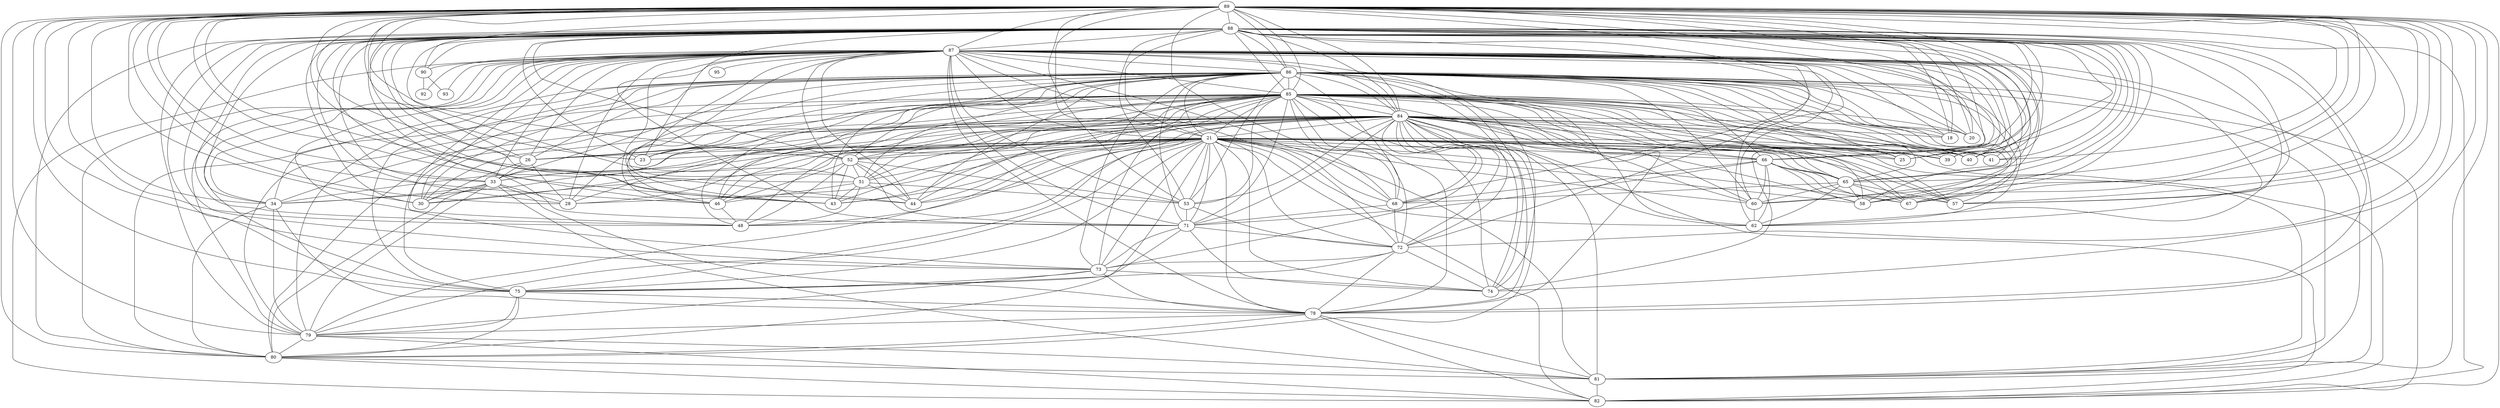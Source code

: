 strict graph{
84 -- 18
85 -- 18
86 -- 18
87 -- 18
88 -- 18
89 -- 18
84 -- 20
85 -- 20
86 -- 20
87 -- 20
88 -- 20
89 -- 20
84 -- 21
85 -- 21
86 -- 21
87 -- 21
88 -- 21
89 -- 21
84 -- 23
85 -- 23
21 -- 23
86 -- 23
87 -- 23
88 -- 23
89 -- 23
84 -- 25
85 -- 25
21 -- 25
86 -- 25
87 -- 25
88 -- 25
89 -- 25
84 -- 26
85 -- 26
21 -- 26
86 -- 26
87 -- 26
88 -- 26
89 -- 26
33 -- 28
84 -- 28
85 -- 28
21 -- 28
86 -- 28
87 -- 28
88 -- 28
89 -- 28
26 -- 28
33 -- 30
84 -- 30
85 -- 30
21 -- 30
86 -- 30
87 -- 30
88 -- 30
89 -- 30
26 -- 30
84 -- 33
85 -- 33
21 -- 33
86 -- 33
87 -- 33
88 -- 33
89 -- 33
26 -- 33
33 -- 34
84 -- 34
85 -- 34
21 -- 34
86 -- 34
87 -- 34
88 -- 34
89 -- 34
84 -- 39
85 -- 39
21 -- 39
86 -- 39
87 -- 39
88 -- 39
89 -- 39
84 -- 40
85 -- 40
21 -- 40
86 -- 40
87 -- 40
88 -- 40
89 -- 40
84 -- 41
85 -- 41
21 -- 41
86 -- 41
87 -- 41
88 -- 41
89 -- 41
51 -- 43
84 -- 43
52 -- 43
85 -- 43
21 -- 43
86 -- 43
87 -- 43
88 -- 43
89 -- 43
51 -- 44
84 -- 44
52 -- 44
85 -- 44
21 -- 44
86 -- 44
87 -- 44
88 -- 44
89 -- 44
51 -- 46
84 -- 46
52 -- 46
85 -- 46
21 -- 46
86 -- 46
87 -- 46
88 -- 46
89 -- 46
51 -- 48
84 -- 48
52 -- 48
85 -- 48
21 -- 48
86 -- 48
87 -- 48
88 -- 48
89 -- 48
46 -- 48
84 -- 51
52 -- 51
85 -- 51
21 -- 51
86 -- 51
87 -- 51
88 -- 51
89 -- 51
84 -- 52
85 -- 52
21 -- 52
86 -- 52
87 -- 52
88 -- 52
89 -- 52
51 -- 53
84 -- 53
52 -- 53
85 -- 53
21 -- 53
86 -- 53
87 -- 53
88 -- 53
89 -- 53
65 -- 57
66 -- 57
84 -- 57
85 -- 57
21 -- 57
86 -- 57
87 -- 57
88 -- 57
89 -- 57
65 -- 58
66 -- 58
84 -- 58
85 -- 58
21 -- 58
86 -- 58
87 -- 58
88 -- 58
89 -- 58
65 -- 60
66 -- 60
84 -- 60
85 -- 60
21 -- 60
86 -- 60
87 -- 60
88 -- 60
89 -- 60
65 -- 62
66 -- 62
84 -- 62
85 -- 62
21 -- 62
86 -- 62
87 -- 62
88 -- 62
89 -- 62
60 -- 62
66 -- 65
84 -- 65
85 -- 65
21 -- 65
86 -- 65
87 -- 65
88 -- 65
89 -- 65
84 -- 66
85 -- 66
21 -- 66
86 -- 66
87 -- 66
88 -- 66
89 -- 66
65 -- 67
66 -- 67
84 -- 67
85 -- 67
21 -- 67
86 -- 67
87 -- 67
88 -- 67
89 -- 67
65 -- 68
66 -- 68
84 -- 68
85 -- 68
21 -- 68
86 -- 68
87 -- 68
88 -- 68
89 -- 68
66 -- 71
84 -- 71
68 -- 71
52 -- 71
85 -- 71
21 -- 71
53 -- 71
86 -- 71
87 -- 71
88 -- 71
89 -- 71
84 -- 72
68 -- 72
85 -- 72
21 -- 72
53 -- 72
86 -- 72
87 -- 72
71 -- 72
88 -- 72
89 -- 72
84 -- 73
85 -- 73
21 -- 73
86 -- 73
87 -- 73
71 -- 73
88 -- 73
72 -- 73
89 -- 73
84 -- 74
85 -- 74
21 -- 74
86 -- 74
87 -- 74
71 -- 74
88 -- 74
72 -- 74
89 -- 74
73 -- 74
84 -- 75
85 -- 75
21 -- 75
86 -- 75
87 -- 75
71 -- 75
88 -- 75
72 -- 75
89 -- 75
73 -- 75
33 -- 78
34 -- 78
84 -- 78
85 -- 78
21 -- 78
86 -- 78
87 -- 78
88 -- 78
72 -- 78
89 -- 78
73 -- 78
75 -- 78
33 -- 79
34 -- 79
84 -- 79
85 -- 79
21 -- 79
86 -- 79
87 -- 79
88 -- 79
89 -- 79
73 -- 79
75 -- 79
78 -- 79
33 -- 80
34 -- 80
84 -- 80
85 -- 80
21 -- 80
86 -- 80
87 -- 80
88 -- 80
89 -- 80
75 -- 80
78 -- 80
79 -- 80
80 -- 81
33 -- 81
84 -- 81
85 -- 81
21 -- 81
86 -- 81
87 -- 81
88 -- 81
89 -- 81
78 -- 81
79 -- 81
80 -- 82
81 -- 82
84 -- 82
85 -- 82
21 -- 82
86 -- 82
87 -- 82
88 -- 82
89 -- 82
78 -- 82
79 -- 82
85 -- 84
86 -- 84
87 -- 84
88 -- 84
89 -- 84
86 -- 85
87 -- 85
88 -- 85
89 -- 85
87 -- 86
88 -- 86
89 -- 86
88 -- 87
89 -- 87
89 -- 88
87 -- 90
88 -- 90
89 -- 90
87 -- 92
90 -- 92
87 -- 93
90 -- 93
87 -- 95
}
